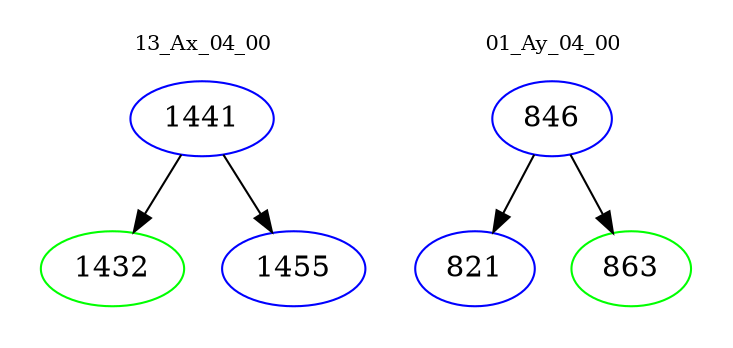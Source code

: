digraph{
subgraph cluster_0 {
color = white
label = "13_Ax_04_00";
fontsize=10;
T0_1441 [label="1441", color="blue"]
T0_1441 -> T0_1432 [color="black"]
T0_1432 [label="1432", color="green"]
T0_1441 -> T0_1455 [color="black"]
T0_1455 [label="1455", color="blue"]
}
subgraph cluster_1 {
color = white
label = "01_Ay_04_00";
fontsize=10;
T1_846 [label="846", color="blue"]
T1_846 -> T1_821 [color="black"]
T1_821 [label="821", color="blue"]
T1_846 -> T1_863 [color="black"]
T1_863 [label="863", color="green"]
}
}
